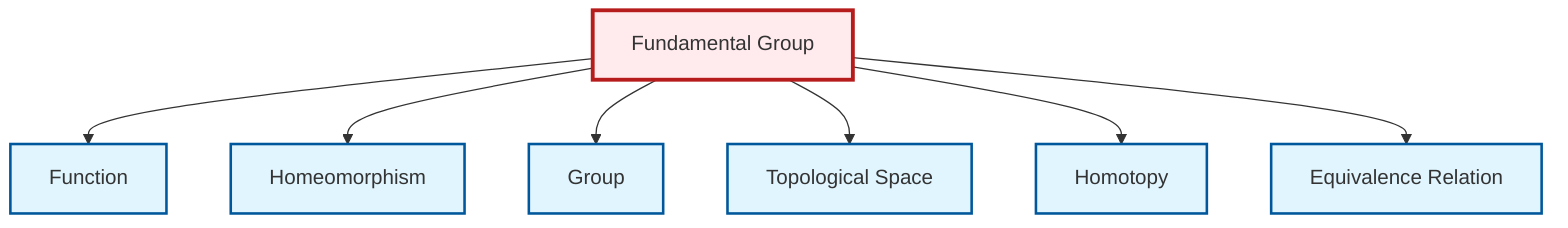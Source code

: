 graph TD
    classDef definition fill:#e1f5fe,stroke:#01579b,stroke-width:2px
    classDef theorem fill:#f3e5f5,stroke:#4a148c,stroke-width:2px
    classDef axiom fill:#fff3e0,stroke:#e65100,stroke-width:2px
    classDef example fill:#e8f5e9,stroke:#1b5e20,stroke-width:2px
    classDef current fill:#ffebee,stroke:#b71c1c,stroke-width:3px
    def-homotopy["Homotopy"]:::definition
    def-topological-space["Topological Space"]:::definition
    def-function["Function"]:::definition
    def-homeomorphism["Homeomorphism"]:::definition
    def-equivalence-relation["Equivalence Relation"]:::definition
    def-group["Group"]:::definition
    def-fundamental-group["Fundamental Group"]:::definition
    def-fundamental-group --> def-function
    def-fundamental-group --> def-homeomorphism
    def-fundamental-group --> def-group
    def-fundamental-group --> def-topological-space
    def-fundamental-group --> def-homotopy
    def-fundamental-group --> def-equivalence-relation
    class def-fundamental-group current